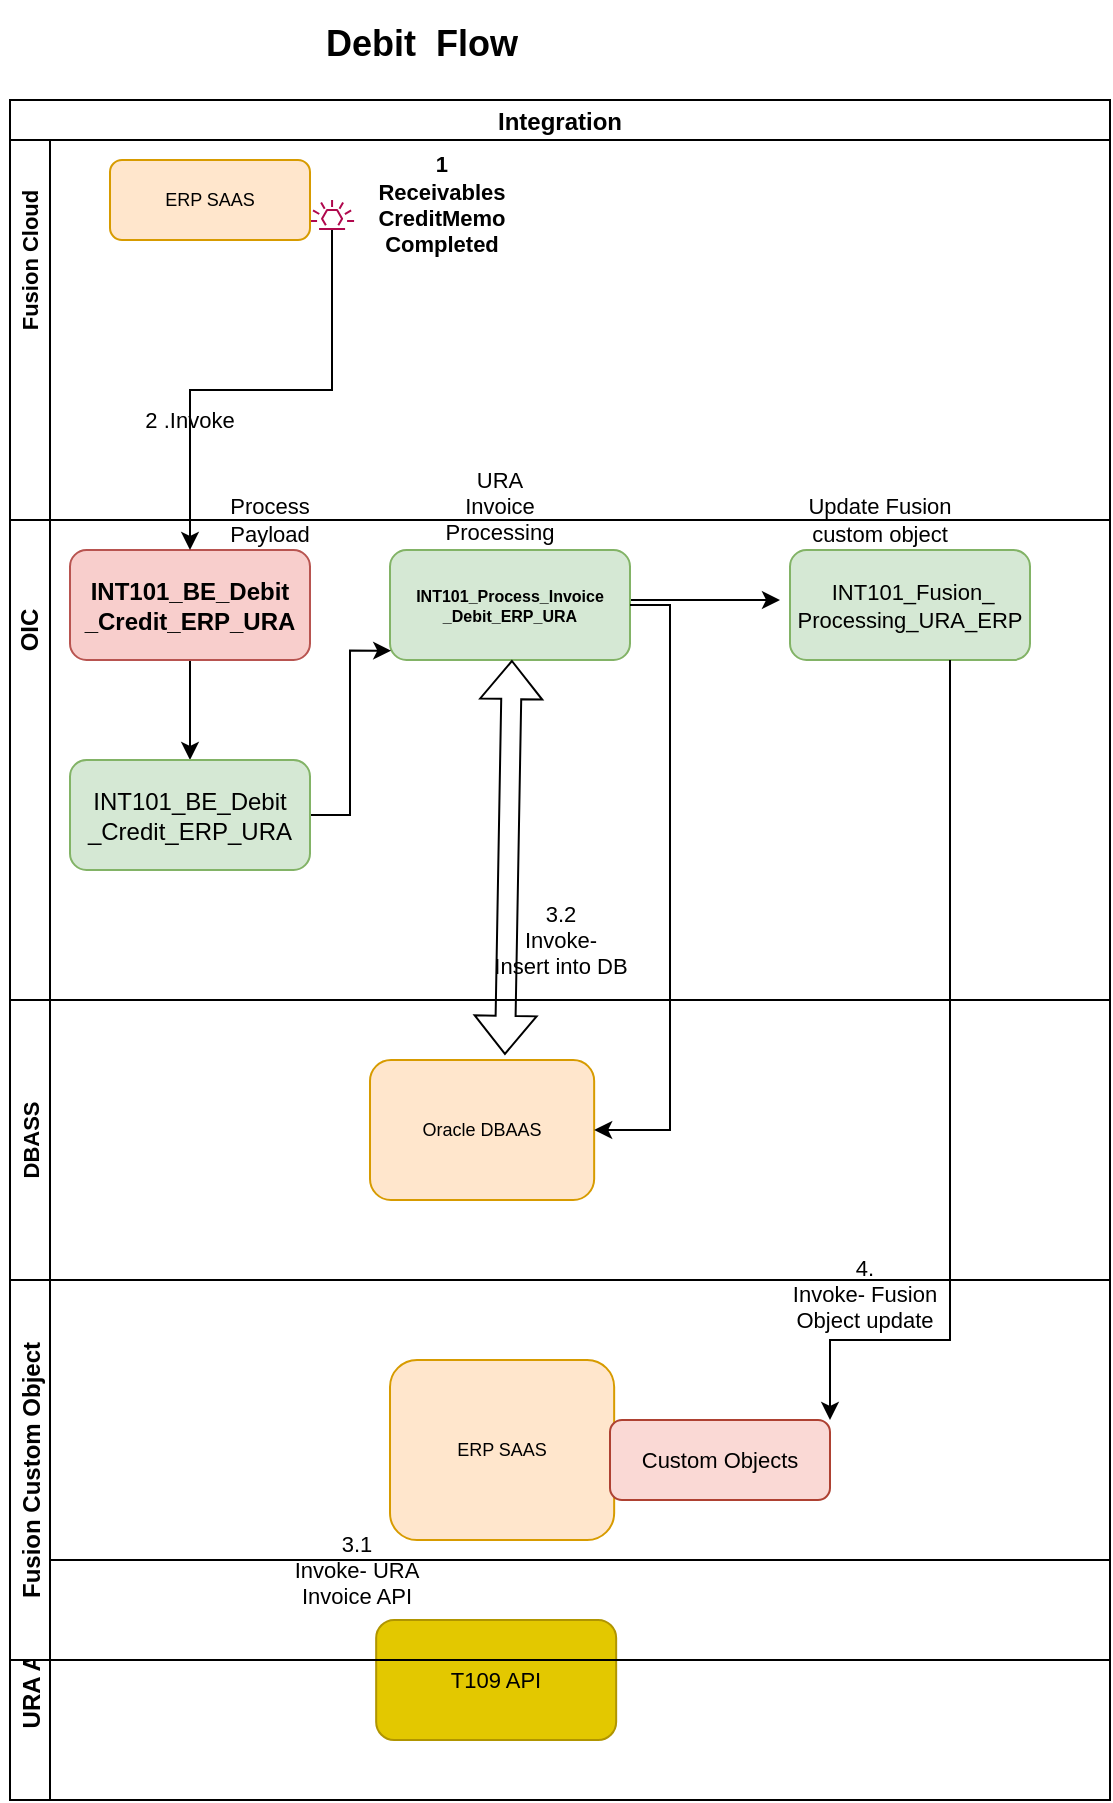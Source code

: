 <mxfile version="16.2.7" type="github">
  <diagram id="QBchSwfQgvvRqoAkoElo" name="Page-1">
    <mxGraphModel dx="599" dy="284" grid="1" gridSize="10" guides="1" tooltips="1" connect="1" arrows="1" fold="1" page="1" pageScale="1" pageWidth="850" pageHeight="1100" math="0" shadow="0">
      <root>
        <mxCell id="0" />
        <mxCell id="1" parent="0" />
        <mxCell id="_aDls08xKMx5EJanJG5F-8" value="Integration " style="swimlane;childLayout=stackLayout;resizeParent=1;resizeParentMax=0;horizontal=1;startSize=20;horizontalStack=0;" vertex="1" parent="1">
          <mxGeometry x="180" y="700" width="550" height="850" as="geometry" />
        </mxCell>
        <mxCell id="_aDls08xKMx5EJanJG5F-9" value="" style="swimlane;startSize=20;horizontal=0;" vertex="1" parent="_aDls08xKMx5EJanJG5F-8">
          <mxGeometry y="20" width="550" height="190" as="geometry" />
        </mxCell>
        <mxCell id="_aDls08xKMx5EJanJG5F-10" value="&lt;font style=&quot;font-size: 11px&quot;&gt;Fusion Cloud&lt;/font&gt;" style="text;html=1;strokeColor=none;fillColor=none;align=center;verticalAlign=middle;whiteSpace=wrap;rounded=0;rotation=-90;fontStyle=1" vertex="1" parent="_aDls08xKMx5EJanJG5F-9">
          <mxGeometry x="-35" y="45" width="90" height="30" as="geometry" />
        </mxCell>
        <mxCell id="_aDls08xKMx5EJanJG5F-11" value="" style="sketch=0;outlineConnect=0;fontColor=#232F3E;gradientColor=none;fillColor=#B0084D;strokeColor=none;dashed=0;verticalLabelPosition=bottom;verticalAlign=top;align=center;html=1;fontSize=12;fontStyle=0;aspect=fixed;pointerEvents=1;shape=mxgraph.aws4.eventbridge_default_event_bus_resource;" vertex="1" parent="_aDls08xKMx5EJanJG5F-9">
          <mxGeometry x="150" y="30" width="22.08" height="15" as="geometry" />
        </mxCell>
        <mxCell id="_aDls08xKMx5EJanJG5F-13" value="ERP SAAS" style="rounded=1;whiteSpace=wrap;html=1;fontSize=9;fillColor=#ffe6cc;strokeColor=#d79b00;" vertex="1" parent="_aDls08xKMx5EJanJG5F-9">
          <mxGeometry x="50" y="10" width="100" height="40" as="geometry" />
        </mxCell>
        <mxCell id="_aDls08xKMx5EJanJG5F-14" value="URA Invoice Processing" style="text;html=1;strokeColor=none;fillColor=none;align=center;verticalAlign=middle;whiteSpace=wrap;rounded=0;fontSize=11;" vertex="1" parent="_aDls08xKMx5EJanJG5F-9">
          <mxGeometry x="215" y="163" width="60" height="40" as="geometry" />
        </mxCell>
        <mxCell id="_aDls08xKMx5EJanJG5F-15" value="Update Fusion custom object" style="text;html=1;strokeColor=none;fillColor=none;align=center;verticalAlign=middle;whiteSpace=wrap;rounded=0;fontSize=11;" vertex="1" parent="_aDls08xKMx5EJanJG5F-9">
          <mxGeometry x="390" y="170" width="90" height="40" as="geometry" />
        </mxCell>
        <mxCell id="_aDls08xKMx5EJanJG5F-41" value="&lt;div style=&quot;font-size: 11px&quot;&gt;&lt;b&gt;&lt;font style=&quot;font-size: 11px&quot;&gt;&lt;span&gt;	&lt;/span&gt;&lt;span&gt;	&lt;/span&gt;&lt;span&gt;	&lt;/span&gt;1&lt;/font&gt;&lt;/b&gt;&lt;/div&gt;&lt;div style=&quot;font-size: 11px&quot;&gt;&lt;b&gt;&lt;font style=&quot;font-size: 11px&quot;&gt;&lt;span lang=&quot;EN-GB&quot;&gt;&lt;span&gt;	&lt;/span&gt;&lt;span&gt;	&lt;/span&gt;&lt;span&gt;	&lt;/span&gt;&lt;span&gt;	&lt;/span&gt;&lt;span&gt;	&lt;/span&gt;Receivables&lt;/span&gt;&lt;/font&gt;&lt;/b&gt;&lt;/div&gt;&lt;div style=&quot;font-size: 11px&quot;&gt;&lt;b&gt;&lt;font style=&quot;font-size: 11px&quot;&gt;&lt;span lang=&quot;EN-GB&quot;&gt;CreditMemo&lt;/span&gt;&lt;/font&gt;&lt;/b&gt;&lt;/div&gt;&lt;div style=&quot;font-size: 11px&quot;&gt;&lt;b&gt;&lt;font style=&quot;font-size: 11px&quot;&gt;&lt;span lang=&quot;EN-GB&quot;&gt;&lt;span&gt;	&lt;/span&gt;&lt;span&gt;	&lt;/span&gt;Completed&lt;/span&gt;&lt;/font&gt;&lt;/b&gt;&lt;/div&gt;&lt;div style=&quot;font-size: 11px&quot;&gt;&lt;b&gt;&lt;font style=&quot;font-size: 11px&quot;&gt;&lt;br&gt;&lt;/font&gt;&lt;/b&gt;&lt;/div&gt;&lt;div style=&quot;font-size: 11px&quot;&gt;&lt;b&gt;&lt;font style=&quot;font-size: 11px&quot;&gt;&lt;br&gt;&lt;br&gt;&lt;/font&gt;&lt;/b&gt;&lt;/div&gt;" style="text;html=1;strokeColor=none;fillColor=none;align=center;verticalAlign=middle;whiteSpace=wrap;rounded=0;fontSize=9;" vertex="1" parent="_aDls08xKMx5EJanJG5F-9">
          <mxGeometry x="140" y="30" width="152" height="44" as="geometry" />
        </mxCell>
        <mxCell id="_aDls08xKMx5EJanJG5F-16" value="" style="swimlane;startSize=20;horizontal=0;" vertex="1" parent="_aDls08xKMx5EJanJG5F-8">
          <mxGeometry y="210" width="550" height="520" as="geometry" />
        </mxCell>
        <mxCell id="_aDls08xKMx5EJanJG5F-17" value="&lt;b&gt;OIC&lt;/b&gt;" style="text;html=1;strokeColor=none;fillColor=none;align=center;verticalAlign=middle;whiteSpace=wrap;rounded=0;rotation=-90;" vertex="1" parent="_aDls08xKMx5EJanJG5F-16">
          <mxGeometry x="-20" y="50" width="60" height="10" as="geometry" />
        </mxCell>
        <mxCell id="_aDls08xKMx5EJanJG5F-19" style="edgeStyle=orthogonalEdgeStyle;rounded=0;orthogonalLoop=1;jettySize=auto;html=1;entryX=0;entryY=0.5;entryDx=0;entryDy=0;fontSize=9;exitX=0.992;exitY=0.4;exitDx=0;exitDy=0;exitPerimeter=0;" edge="1" parent="_aDls08xKMx5EJanJG5F-16">
          <mxGeometry relative="1" as="geometry">
            <mxPoint x="309.04" y="40" as="sourcePoint" />
            <mxPoint x="385" y="40" as="targetPoint" />
          </mxGeometry>
        </mxCell>
        <mxCell id="_aDls08xKMx5EJanJG5F-45" value="" style="edgeStyle=orthogonalEdgeStyle;rounded=0;orthogonalLoop=1;jettySize=auto;html=1;fontSize=11;" edge="1" parent="_aDls08xKMx5EJanJG5F-16" source="_aDls08xKMx5EJanJG5F-20" target="_aDls08xKMx5EJanJG5F-44">
          <mxGeometry relative="1" as="geometry" />
        </mxCell>
        <mxCell id="_aDls08xKMx5EJanJG5F-20" value="&lt;div&gt;INT101_BE_Debit&lt;/div&gt;&lt;div&gt;_Credit_ERP_URA&lt;/div&gt;" style="rounded=1;whiteSpace=wrap;html=1;fillColor=#f8cecc;strokeColor=#b85450;fontStyle=1" vertex="1" parent="_aDls08xKMx5EJanJG5F-16">
          <mxGeometry x="30" y="15" width="120" height="55" as="geometry" />
        </mxCell>
        <mxCell id="_aDls08xKMx5EJanJG5F-21" value="&lt;div style=&quot;font-size: 8px&quot;&gt;&lt;b&gt;&lt;font style=&quot;font-size: 8px&quot;&gt;INT101_Process_Invoice&lt;/font&gt;&lt;/b&gt;&lt;/div&gt;&lt;div style=&quot;font-size: 8px&quot;&gt;&lt;b&gt;&lt;font style=&quot;font-size: 8px&quot;&gt;_Debit_ERP_URA &lt;/font&gt;&lt;/b&gt;&lt;/div&gt;" style="rounded=1;whiteSpace=wrap;html=1;fillColor=#d5e8d4;strokeColor=#82b366;" vertex="1" parent="_aDls08xKMx5EJanJG5F-16">
          <mxGeometry x="190" y="15" width="120" height="55" as="geometry" />
        </mxCell>
        <mxCell id="_aDls08xKMx5EJanJG5F-22" value="&lt;div style=&quot;font-size: 11px&quot;&gt;&amp;nbsp;&lt;font style=&quot;font-size: 11px&quot;&gt;INT101_Fusion_&lt;/font&gt;&lt;/div&gt;&lt;div style=&quot;font-size: 11px&quot;&gt;&lt;font style=&quot;font-size: 11px&quot;&gt;Processing_URA_ERP&lt;/font&gt;&lt;/div&gt;" style="rounded=1;whiteSpace=wrap;html=1;fillColor=#d5e8d4;strokeColor=#82b366;" vertex="1" parent="_aDls08xKMx5EJanJG5F-16">
          <mxGeometry x="390" y="15" width="120" height="55" as="geometry" />
        </mxCell>
        <mxCell id="_aDls08xKMx5EJanJG5F-23" value="Process Payload" style="text;html=1;strokeColor=none;fillColor=none;align=center;verticalAlign=middle;whiteSpace=wrap;rounded=0;fontSize=11;" vertex="1" parent="_aDls08xKMx5EJanJG5F-16">
          <mxGeometry x="100" y="-15" width="60" height="30" as="geometry" />
        </mxCell>
        <mxCell id="_aDls08xKMx5EJanJG5F-24" value="" style="shape=flexArrow;endArrow=classic;startArrow=classic;html=1;rounded=0;fontSize=9;exitX=0.593;exitY=-0.037;exitDx=0;exitDy=0;exitPerimeter=0;" edge="1" parent="_aDls08xKMx5EJanJG5F-16">
          <mxGeometry width="100" height="100" relative="1" as="geometry">
            <mxPoint x="247.463" y="267.41" as="sourcePoint" />
            <mxPoint x="250.952" y="70" as="targetPoint" />
          </mxGeometry>
        </mxCell>
        <mxCell id="_aDls08xKMx5EJanJG5F-46" style="edgeStyle=orthogonalEdgeStyle;rounded=0;orthogonalLoop=1;jettySize=auto;html=1;entryX=0.005;entryY=0.915;entryDx=0;entryDy=0;entryPerimeter=0;fontSize=11;" edge="1" parent="_aDls08xKMx5EJanJG5F-16" source="_aDls08xKMx5EJanJG5F-44" target="_aDls08xKMx5EJanJG5F-21">
          <mxGeometry relative="1" as="geometry" />
        </mxCell>
        <mxCell id="_aDls08xKMx5EJanJG5F-44" value="INT101_BE_Debit _Credit_ERP_URA" style="rounded=1;whiteSpace=wrap;html=1;fillColor=#d5e8d4;strokeColor=#82b366;" vertex="1" parent="_aDls08xKMx5EJanJG5F-16">
          <mxGeometry x="30" y="120" width="120" height="55" as="geometry" />
        </mxCell>
        <mxCell id="_aDls08xKMx5EJanJG5F-37" value="&lt;div&gt;3.2&lt;/div&gt;&lt;div&gt;Invoke- &lt;br&gt;&lt;/div&gt;&lt;div&gt;Insert into DB&lt;br&gt;&lt;/div&gt;" style="text;html=1;strokeColor=none;fillColor=none;align=center;verticalAlign=middle;whiteSpace=wrap;rounded=0;fontSize=11;" vertex="1" parent="_aDls08xKMx5EJanJG5F-16">
          <mxGeometry x="227.5" y="190" width="95" height="40" as="geometry" />
        </mxCell>
        <mxCell id="_aDls08xKMx5EJanJG5F-25" value="URA API" style="swimlane;startSize=20;horizontal=0;" vertex="1" parent="_aDls08xKMx5EJanJG5F-8">
          <mxGeometry y="730" width="550" height="120" as="geometry" />
        </mxCell>
        <mxCell id="_aDls08xKMx5EJanJG5F-26" value="T109 API " style="rounded=1;whiteSpace=wrap;html=1;fontSize=11;fillColor=#e3c800;fontColor=#000000;strokeColor=#B09500;" vertex="1" parent="_aDls08xKMx5EJanJG5F-25">
          <mxGeometry x="183.08" y="30" width="120" height="60" as="geometry" />
        </mxCell>
        <mxCell id="_aDls08xKMx5EJanJG5F-27" value="&lt;div&gt;3.1&lt;/div&gt;&lt;div&gt;Invoke- URA Invoice API&lt;/div&gt;" style="text;html=1;strokeColor=none;fillColor=none;align=center;verticalAlign=middle;whiteSpace=wrap;rounded=0;fontSize=11;" vertex="1" parent="_aDls08xKMx5EJanJG5F-25">
          <mxGeometry x="126" y="-15" width="95" height="40" as="geometry" />
        </mxCell>
        <mxCell id="_aDls08xKMx5EJanJG5F-28" style="edgeStyle=orthogonalEdgeStyle;rounded=0;orthogonalLoop=1;jettySize=auto;html=1;fontSize=11;" edge="1" parent="_aDls08xKMx5EJanJG5F-8" source="_aDls08xKMx5EJanJG5F-11" target="_aDls08xKMx5EJanJG5F-20">
          <mxGeometry relative="1" as="geometry" />
        </mxCell>
        <mxCell id="_aDls08xKMx5EJanJG5F-29" value="&lt;h1&gt;Debit&amp;nbsp; Flow &lt;br&gt;&lt;/h1&gt;&amp;nbsp;" style="text;html=1;strokeColor=none;fillColor=none;spacing=5;spacingTop=-20;whiteSpace=wrap;overflow=hidden;rounded=0;fontSize=9;" vertex="1" parent="1">
          <mxGeometry x="332.5" y="660" width="245" height="40" as="geometry" />
        </mxCell>
        <mxCell id="_aDls08xKMx5EJanJG5F-30" value="2 .Invoke" style="text;html=1;strokeColor=none;fillColor=none;align=center;verticalAlign=middle;whiteSpace=wrap;rounded=0;fontSize=11;" vertex="1" parent="1">
          <mxGeometry x="240" y="850" width="60" height="20" as="geometry" />
        </mxCell>
        <mxCell id="_aDls08xKMx5EJanJG5F-31" value="Fusion Custom Object" style="swimlane;startSize=20;horizontal=0;fontSize=12;fontStyle=1" vertex="1" parent="1">
          <mxGeometry x="180" y="1290" width="550" height="190" as="geometry" />
        </mxCell>
        <mxCell id="_aDls08xKMx5EJanJG5F-32" value="ERP SAAS" style="rounded=1;whiteSpace=wrap;html=1;fontSize=9;fillColor=#ffe6cc;strokeColor=#d79b00;" vertex="1" parent="_aDls08xKMx5EJanJG5F-31">
          <mxGeometry x="190" y="40" width="112.08" height="90" as="geometry" />
        </mxCell>
        <mxCell id="_aDls08xKMx5EJanJG5F-33" value="Custom Objects" style="rounded=1;whiteSpace=wrap;html=1;fontSize=11;fillColor=#fad9d5;strokeColor=#ae4132;" vertex="1" parent="_aDls08xKMx5EJanJG5F-31">
          <mxGeometry x="300" y="70" width="110" height="40" as="geometry" />
        </mxCell>
        <mxCell id="_aDls08xKMx5EJanJG5F-34" style="edgeStyle=orthogonalEdgeStyle;rounded=0;orthogonalLoop=1;jettySize=auto;html=1;entryX=1;entryY=0;entryDx=0;entryDy=0;fontSize=11;" edge="1" parent="1" source="_aDls08xKMx5EJanJG5F-22" target="_aDls08xKMx5EJanJG5F-33">
          <mxGeometry relative="1" as="geometry">
            <Array as="points">
              <mxPoint x="650" y="1320" />
              <mxPoint x="590" y="1320" />
            </Array>
          </mxGeometry>
        </mxCell>
        <mxCell id="_aDls08xKMx5EJanJG5F-35" value="DBASS" style="swimlane;startSize=20;horizontal=0;fontSize=11;" vertex="1" parent="1">
          <mxGeometry x="180" y="1150" width="550" height="140" as="geometry" />
        </mxCell>
        <mxCell id="_aDls08xKMx5EJanJG5F-36" value="Oracle DBAAS" style="rounded=1;whiteSpace=wrap;html=1;fontSize=9;fillColor=#ffe6cc;strokeColor=#d79b00;" vertex="1" parent="_aDls08xKMx5EJanJG5F-35">
          <mxGeometry x="180" y="30" width="112.08" height="70" as="geometry" />
        </mxCell>
        <mxCell id="_aDls08xKMx5EJanJG5F-38" value="4.&lt;div&gt;Invoke- Fusion Object update&lt;br&gt;&lt;/div&gt;" style="text;html=1;strokeColor=none;fillColor=none;align=center;verticalAlign=middle;whiteSpace=wrap;rounded=0;fontSize=11;" vertex="1" parent="_aDls08xKMx5EJanJG5F-35">
          <mxGeometry x="380" y="127" width="95" height="40" as="geometry" />
        </mxCell>
        <mxCell id="_aDls08xKMx5EJanJG5F-39" style="edgeStyle=orthogonalEdgeStyle;rounded=0;orthogonalLoop=1;jettySize=auto;html=1;exitX=1;exitY=0.5;exitDx=0;exitDy=0;fontSize=11;" edge="1" parent="1" source="_aDls08xKMx5EJanJG5F-36">
          <mxGeometry relative="1" as="geometry">
            <mxPoint x="472" y="1215" as="targetPoint" />
          </mxGeometry>
        </mxCell>
        <mxCell id="_aDls08xKMx5EJanJG5F-40" style="edgeStyle=orthogonalEdgeStyle;rounded=0;orthogonalLoop=1;jettySize=auto;html=1;entryX=1;entryY=0.5;entryDx=0;entryDy=0;fontSize=11;" edge="1" parent="1" source="_aDls08xKMx5EJanJG5F-21" target="_aDls08xKMx5EJanJG5F-36">
          <mxGeometry relative="1" as="geometry">
            <Array as="points">
              <mxPoint x="510" y="953" />
              <mxPoint x="510" y="1215" />
            </Array>
          </mxGeometry>
        </mxCell>
      </root>
    </mxGraphModel>
  </diagram>
</mxfile>
